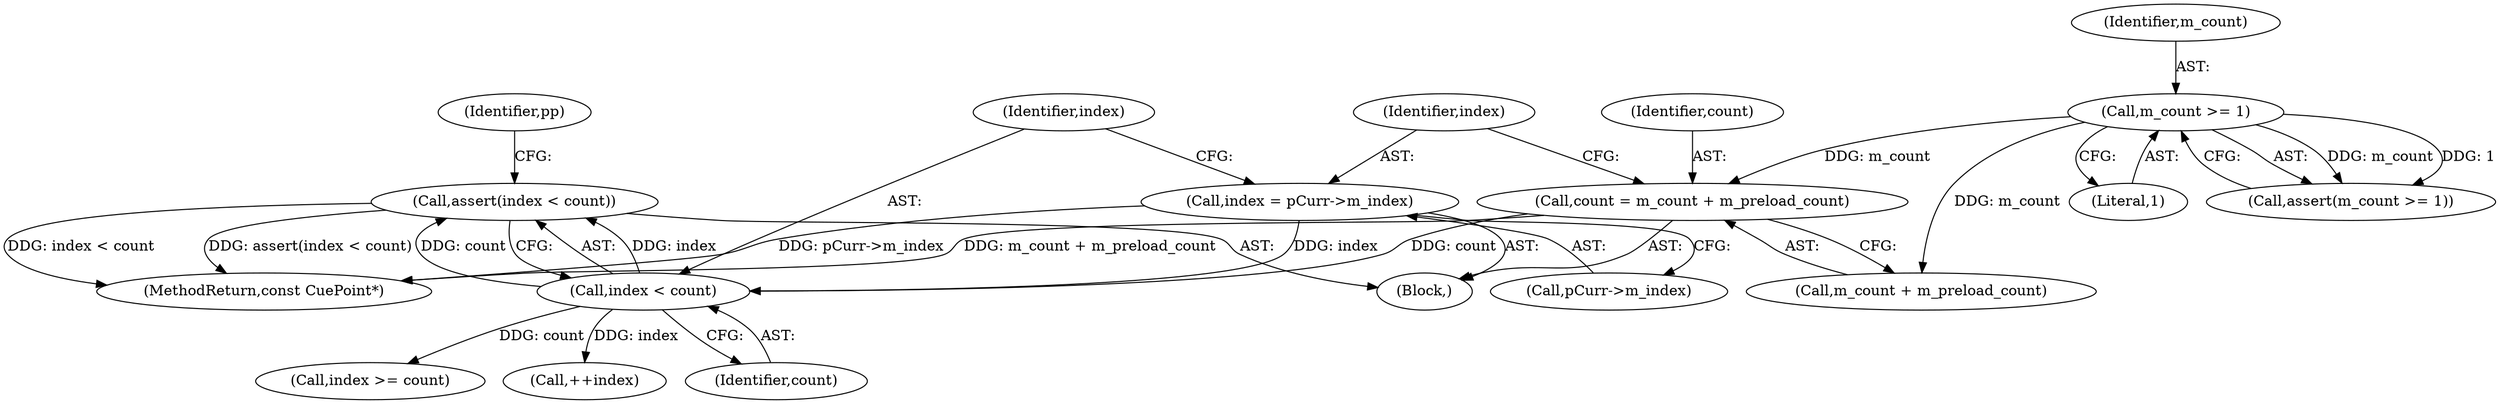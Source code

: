digraph "1_Android_cc274e2abe8b2a6698a5c47d8aa4bb45f1f9538d_19@API" {
"1000131" [label="(Call,assert(index < count))"];
"1000132" [label="(Call,index < count)"];
"1000126" [label="(Call,index = pCurr->m_index)"];
"1000120" [label="(Call,count = m_count + m_preload_count)"];
"1000116" [label="(Call,m_count >= 1)"];
"1000133" [label="(Identifier,index)"];
"1000116" [label="(Call,m_count >= 1)"];
"1000115" [label="(Call,assert(m_count >= 1))"];
"1000149" [label="(Call,index >= count)"];
"1000117" [label="(Identifier,m_count)"];
"1000126" [label="(Call,index = pCurr->m_index)"];
"1000122" [label="(Call,m_count + m_preload_count)"];
"1000131" [label="(Call,assert(index < count))"];
"1000167" [label="(MethodReturn,const CuePoint*)"];
"1000132" [label="(Call,index < count)"];
"1000146" [label="(Call,++index)"];
"1000121" [label="(Identifier,count)"];
"1000118" [label="(Literal,1)"];
"1000134" [label="(Identifier,count)"];
"1000102" [label="(Block,)"];
"1000127" [label="(Identifier,index)"];
"1000128" [label="(Call,pCurr->m_index)"];
"1000136" [label="(Identifier,pp)"];
"1000120" [label="(Call,count = m_count + m_preload_count)"];
"1000131" -> "1000102"  [label="AST: "];
"1000131" -> "1000132"  [label="CFG: "];
"1000132" -> "1000131"  [label="AST: "];
"1000136" -> "1000131"  [label="CFG: "];
"1000131" -> "1000167"  [label="DDG: index < count"];
"1000131" -> "1000167"  [label="DDG: assert(index < count)"];
"1000132" -> "1000131"  [label="DDG: index"];
"1000132" -> "1000131"  [label="DDG: count"];
"1000132" -> "1000134"  [label="CFG: "];
"1000133" -> "1000132"  [label="AST: "];
"1000134" -> "1000132"  [label="AST: "];
"1000126" -> "1000132"  [label="DDG: index"];
"1000120" -> "1000132"  [label="DDG: count"];
"1000132" -> "1000146"  [label="DDG: index"];
"1000132" -> "1000149"  [label="DDG: count"];
"1000126" -> "1000102"  [label="AST: "];
"1000126" -> "1000128"  [label="CFG: "];
"1000127" -> "1000126"  [label="AST: "];
"1000128" -> "1000126"  [label="AST: "];
"1000133" -> "1000126"  [label="CFG: "];
"1000126" -> "1000167"  [label="DDG: pCurr->m_index"];
"1000120" -> "1000102"  [label="AST: "];
"1000120" -> "1000122"  [label="CFG: "];
"1000121" -> "1000120"  [label="AST: "];
"1000122" -> "1000120"  [label="AST: "];
"1000127" -> "1000120"  [label="CFG: "];
"1000120" -> "1000167"  [label="DDG: m_count + m_preload_count"];
"1000116" -> "1000120"  [label="DDG: m_count"];
"1000116" -> "1000115"  [label="AST: "];
"1000116" -> "1000118"  [label="CFG: "];
"1000117" -> "1000116"  [label="AST: "];
"1000118" -> "1000116"  [label="AST: "];
"1000115" -> "1000116"  [label="CFG: "];
"1000116" -> "1000115"  [label="DDG: m_count"];
"1000116" -> "1000115"  [label="DDG: 1"];
"1000116" -> "1000122"  [label="DDG: m_count"];
}
